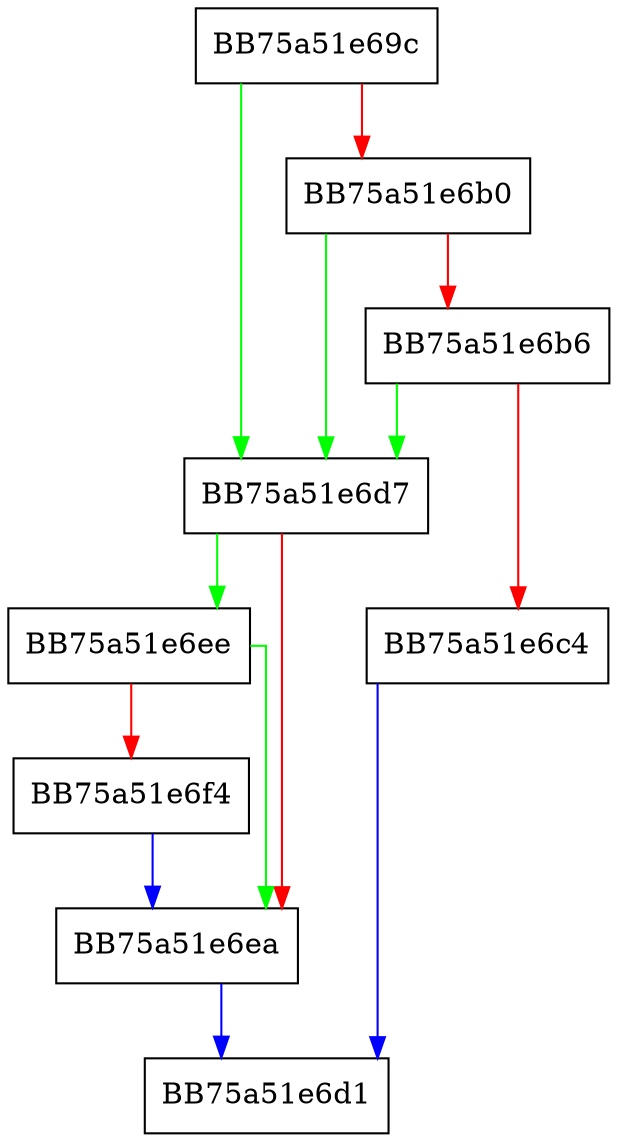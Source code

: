 digraph GetFolder {
  node [shape="box"];
  graph [splines=ortho];
  BB75a51e69c -> BB75a51e6d7 [color="green"];
  BB75a51e69c -> BB75a51e6b0 [color="red"];
  BB75a51e6b0 -> BB75a51e6d7 [color="green"];
  BB75a51e6b0 -> BB75a51e6b6 [color="red"];
  BB75a51e6b6 -> BB75a51e6d7 [color="green"];
  BB75a51e6b6 -> BB75a51e6c4 [color="red"];
  BB75a51e6c4 -> BB75a51e6d1 [color="blue"];
  BB75a51e6d7 -> BB75a51e6ee [color="green"];
  BB75a51e6d7 -> BB75a51e6ea [color="red"];
  BB75a51e6ea -> BB75a51e6d1 [color="blue"];
  BB75a51e6ee -> BB75a51e6ea [color="green"];
  BB75a51e6ee -> BB75a51e6f4 [color="red"];
  BB75a51e6f4 -> BB75a51e6ea [color="blue"];
}